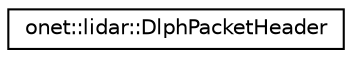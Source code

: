 digraph "Graphical Class Hierarchy"
{
 // LATEX_PDF_SIZE
  edge [fontname="Helvetica",fontsize="10",labelfontname="Helvetica",labelfontsize="10"];
  node [fontname="Helvetica",fontsize="10",shape=record];
  rankdir="LR";
  Node0 [label="onet::lidar::DlphPacketHeader",height=0.2,width=0.4,color="black", fillcolor="white", style="filled",URL="$structonet_1_1lidar_1_1DlphPacketHeader.html",tooltip="Dolphin Point Cloud packet struct."];
}
